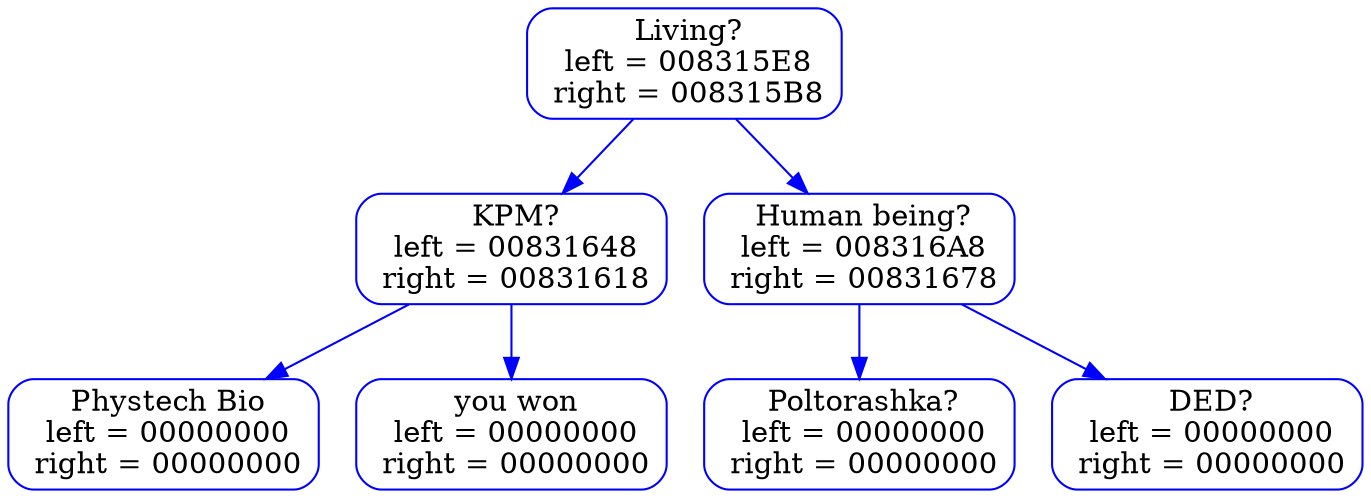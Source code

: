 digraph list
{
rankdir=HR;
	8590728 [shape="rectangle", style="rounded", color="blue", label = " Living?
 left = 008315E8
 right = 008315B8"];
	8590824 [shape="rectangle", style="rounded", color="blue", label = " KPM?
 left = 00831648
 right = 00831618"];
	8590728 -> 8590824 [color="blue"]
	8590920 [shape="rectangle", style="rounded", color="blue", label = " Phystech Bio
 left = 00000000
 right = 00000000"];
	8590824 -> 8590920 [color="blue"]
	8590872 [shape="rectangle", style="rounded", color="blue", label = " you won
 left = 00000000
 right = 00000000"];
	8590824 -> 8590872 [color="blue"]
	8590776 [shape="rectangle", style="rounded", color="blue", label = " Human being?
 left = 008316A8
 right = 00831678"];
	8590728 -> 8590776 [color="blue"]
	8591016 [shape="rectangle", style="rounded", color="blue", label = " Poltorashka?
 left = 00000000
 right = 00000000"];
	8590776 -> 8591016 [color="blue"]
	8590968 [shape="rectangle", style="rounded", color="blue", label = " DED?
 left = 00000000
 right = 00000000"];
	8590776 -> 8590968 [color="blue"]
	}